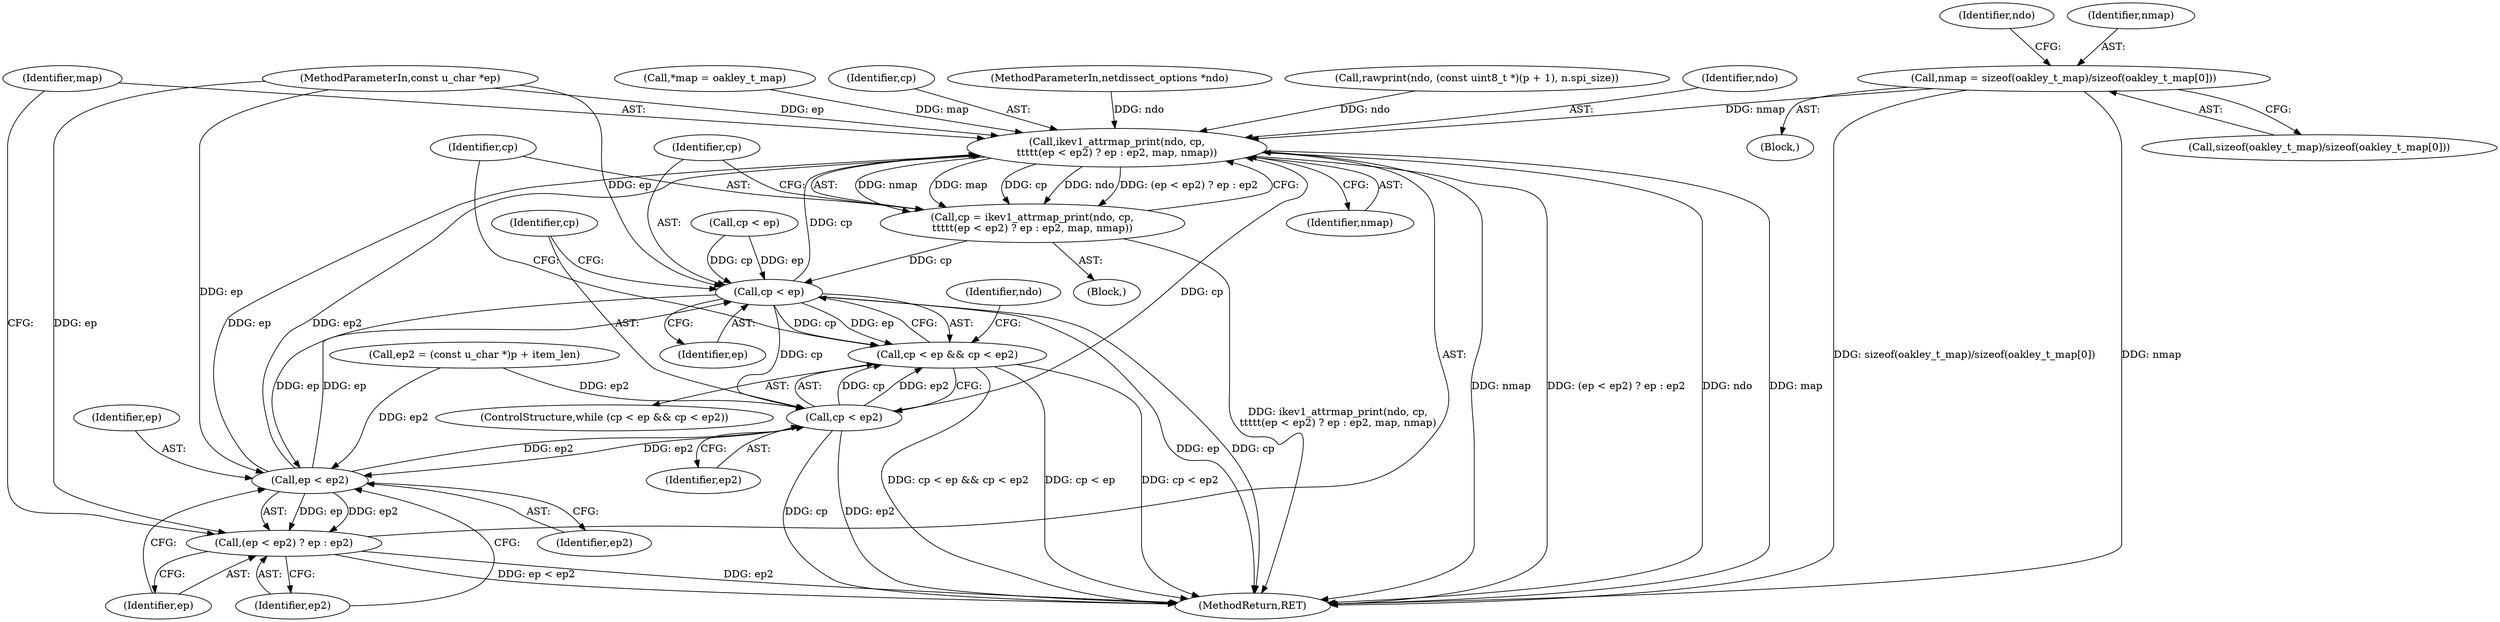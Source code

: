digraph "1_tcpdump_e0a5a02b0fc1900a69d6c37ed0aab36fb8494e6d_1@API" {
"1000423" [label="(Call,nmap = sizeof(oakley_t_map)/sizeof(oakley_t_map[0]))"];
"1000447" [label="(Call,ikev1_attrmap_print(ndo, cp,\n\t\t\t\t\t(ep < ep2) ? ep : ep2, map, nmap))"];
"1000445" [label="(Call,cp = ikev1_attrmap_print(ndo, cp,\n\t\t\t\t\t(ep < ep2) ? ep : ep2, map, nmap))"];
"1000438" [label="(Call,cp < ep)"];
"1000437" [label="(Call,cp < ep && cp < ep2)"];
"1000441" [label="(Call,cp < ep2)"];
"1000451" [label="(Call,ep < ep2)"];
"1000450" [label="(Call,(ep < ep2) ? ep : ep2)"];
"1000434" [label="(Identifier,ndo)"];
"1000457" [label="(Identifier,nmap)"];
"1000447" [label="(Call,ikev1_attrmap_print(ndo, cp,\n\t\t\t\t\t(ep < ep2) ? ep : ep2, map, nmap))"];
"1000448" [label="(Identifier,ndo)"];
"1000438" [label="(Call,cp < ep)"];
"1000443" [label="(Identifier,ep2)"];
"1000440" [label="(Identifier,ep)"];
"1000450" [label="(Call,(ep < ep2) ? ep : ep2)"];
"1000451" [label="(Call,ep < ep2)"];
"1000441" [label="(Call,cp < ep2)"];
"1000446" [label="(Identifier,cp)"];
"1000398" [label="(Call,ep2 = (const u_char *)p + item_len)"];
"1000453" [label="(Identifier,ep2)"];
"1000419" [label="(Call,*map = oakley_t_map)"];
"1000437" [label="(Call,cp < ep && cp < ep2)"];
"1000406" [label="(Call,cp < ep)"];
"1000454" [label="(Identifier,ep)"];
"1000444" [label="(Block,)"];
"1000536" [label="(MethodReturn,RET)"];
"1000442" [label="(Identifier,cp)"];
"1000425" [label="(Call,sizeof(oakley_t_map)/sizeof(oakley_t_map[0]))"];
"1000449" [label="(Identifier,cp)"];
"1000107" [label="(MethodParameterIn,netdissect_options *ndo)"];
"1000424" [label="(Identifier,nmap)"];
"1000439" [label="(Identifier,cp)"];
"1000436" [label="(ControlStructure,while (cp < ep && cp < ep2))"];
"1000455" [label="(Identifier,ep2)"];
"1000460" [label="(Identifier,ndo)"];
"1000456" [label="(Identifier,map)"];
"1000445" [label="(Call,cp = ikev1_attrmap_print(ndo, cp,\n\t\t\t\t\t(ep < ep2) ? ep : ep2, map, nmap))"];
"1000376" [label="(Call,rawprint(ndo, (const uint8_t *)(p + 1), n.spi_size))"];
"1000417" [label="(Block,)"];
"1000423" [label="(Call,nmap = sizeof(oakley_t_map)/sizeof(oakley_t_map[0]))"];
"1000111" [label="(MethodParameterIn,const u_char *ep)"];
"1000452" [label="(Identifier,ep)"];
"1000423" -> "1000417"  [label="AST: "];
"1000423" -> "1000425"  [label="CFG: "];
"1000424" -> "1000423"  [label="AST: "];
"1000425" -> "1000423"  [label="AST: "];
"1000434" -> "1000423"  [label="CFG: "];
"1000423" -> "1000536"  [label="DDG: sizeof(oakley_t_map)/sizeof(oakley_t_map[0])"];
"1000423" -> "1000536"  [label="DDG: nmap"];
"1000423" -> "1000447"  [label="DDG: nmap"];
"1000447" -> "1000445"  [label="AST: "];
"1000447" -> "1000457"  [label="CFG: "];
"1000448" -> "1000447"  [label="AST: "];
"1000449" -> "1000447"  [label="AST: "];
"1000450" -> "1000447"  [label="AST: "];
"1000456" -> "1000447"  [label="AST: "];
"1000457" -> "1000447"  [label="AST: "];
"1000445" -> "1000447"  [label="CFG: "];
"1000447" -> "1000536"  [label="DDG: nmap"];
"1000447" -> "1000536"  [label="DDG: (ep < ep2) ? ep : ep2"];
"1000447" -> "1000536"  [label="DDG: ndo"];
"1000447" -> "1000536"  [label="DDG: map"];
"1000447" -> "1000445"  [label="DDG: nmap"];
"1000447" -> "1000445"  [label="DDG: map"];
"1000447" -> "1000445"  [label="DDG: cp"];
"1000447" -> "1000445"  [label="DDG: ndo"];
"1000447" -> "1000445"  [label="DDG: (ep < ep2) ? ep : ep2"];
"1000376" -> "1000447"  [label="DDG: ndo"];
"1000107" -> "1000447"  [label="DDG: ndo"];
"1000441" -> "1000447"  [label="DDG: cp"];
"1000438" -> "1000447"  [label="DDG: cp"];
"1000451" -> "1000447"  [label="DDG: ep"];
"1000451" -> "1000447"  [label="DDG: ep2"];
"1000111" -> "1000447"  [label="DDG: ep"];
"1000419" -> "1000447"  [label="DDG: map"];
"1000445" -> "1000444"  [label="AST: "];
"1000446" -> "1000445"  [label="AST: "];
"1000439" -> "1000445"  [label="CFG: "];
"1000445" -> "1000536"  [label="DDG: ikev1_attrmap_print(ndo, cp,\n\t\t\t\t\t(ep < ep2) ? ep : ep2, map, nmap)"];
"1000445" -> "1000438"  [label="DDG: cp"];
"1000438" -> "1000437"  [label="AST: "];
"1000438" -> "1000440"  [label="CFG: "];
"1000439" -> "1000438"  [label="AST: "];
"1000440" -> "1000438"  [label="AST: "];
"1000442" -> "1000438"  [label="CFG: "];
"1000437" -> "1000438"  [label="CFG: "];
"1000438" -> "1000536"  [label="DDG: ep"];
"1000438" -> "1000536"  [label="DDG: cp"];
"1000438" -> "1000437"  [label="DDG: cp"];
"1000438" -> "1000437"  [label="DDG: ep"];
"1000406" -> "1000438"  [label="DDG: cp"];
"1000406" -> "1000438"  [label="DDG: ep"];
"1000111" -> "1000438"  [label="DDG: ep"];
"1000451" -> "1000438"  [label="DDG: ep"];
"1000438" -> "1000441"  [label="DDG: cp"];
"1000438" -> "1000451"  [label="DDG: ep"];
"1000437" -> "1000436"  [label="AST: "];
"1000437" -> "1000441"  [label="CFG: "];
"1000441" -> "1000437"  [label="AST: "];
"1000446" -> "1000437"  [label="CFG: "];
"1000460" -> "1000437"  [label="CFG: "];
"1000437" -> "1000536"  [label="DDG: cp < ep && cp < ep2"];
"1000437" -> "1000536"  [label="DDG: cp < ep"];
"1000437" -> "1000536"  [label="DDG: cp < ep2"];
"1000441" -> "1000437"  [label="DDG: cp"];
"1000441" -> "1000437"  [label="DDG: ep2"];
"1000441" -> "1000443"  [label="CFG: "];
"1000442" -> "1000441"  [label="AST: "];
"1000443" -> "1000441"  [label="AST: "];
"1000441" -> "1000536"  [label="DDG: cp"];
"1000441" -> "1000536"  [label="DDG: ep2"];
"1000398" -> "1000441"  [label="DDG: ep2"];
"1000451" -> "1000441"  [label="DDG: ep2"];
"1000441" -> "1000451"  [label="DDG: ep2"];
"1000451" -> "1000450"  [label="AST: "];
"1000451" -> "1000453"  [label="CFG: "];
"1000452" -> "1000451"  [label="AST: "];
"1000453" -> "1000451"  [label="AST: "];
"1000454" -> "1000451"  [label="CFG: "];
"1000455" -> "1000451"  [label="CFG: "];
"1000111" -> "1000451"  [label="DDG: ep"];
"1000398" -> "1000451"  [label="DDG: ep2"];
"1000451" -> "1000450"  [label="DDG: ep"];
"1000451" -> "1000450"  [label="DDG: ep2"];
"1000450" -> "1000454"  [label="CFG: "];
"1000450" -> "1000455"  [label="CFG: "];
"1000454" -> "1000450"  [label="AST: "];
"1000455" -> "1000450"  [label="AST: "];
"1000456" -> "1000450"  [label="CFG: "];
"1000450" -> "1000536"  [label="DDG: ep2"];
"1000450" -> "1000536"  [label="DDG: ep < ep2"];
"1000111" -> "1000450"  [label="DDG: ep"];
}
